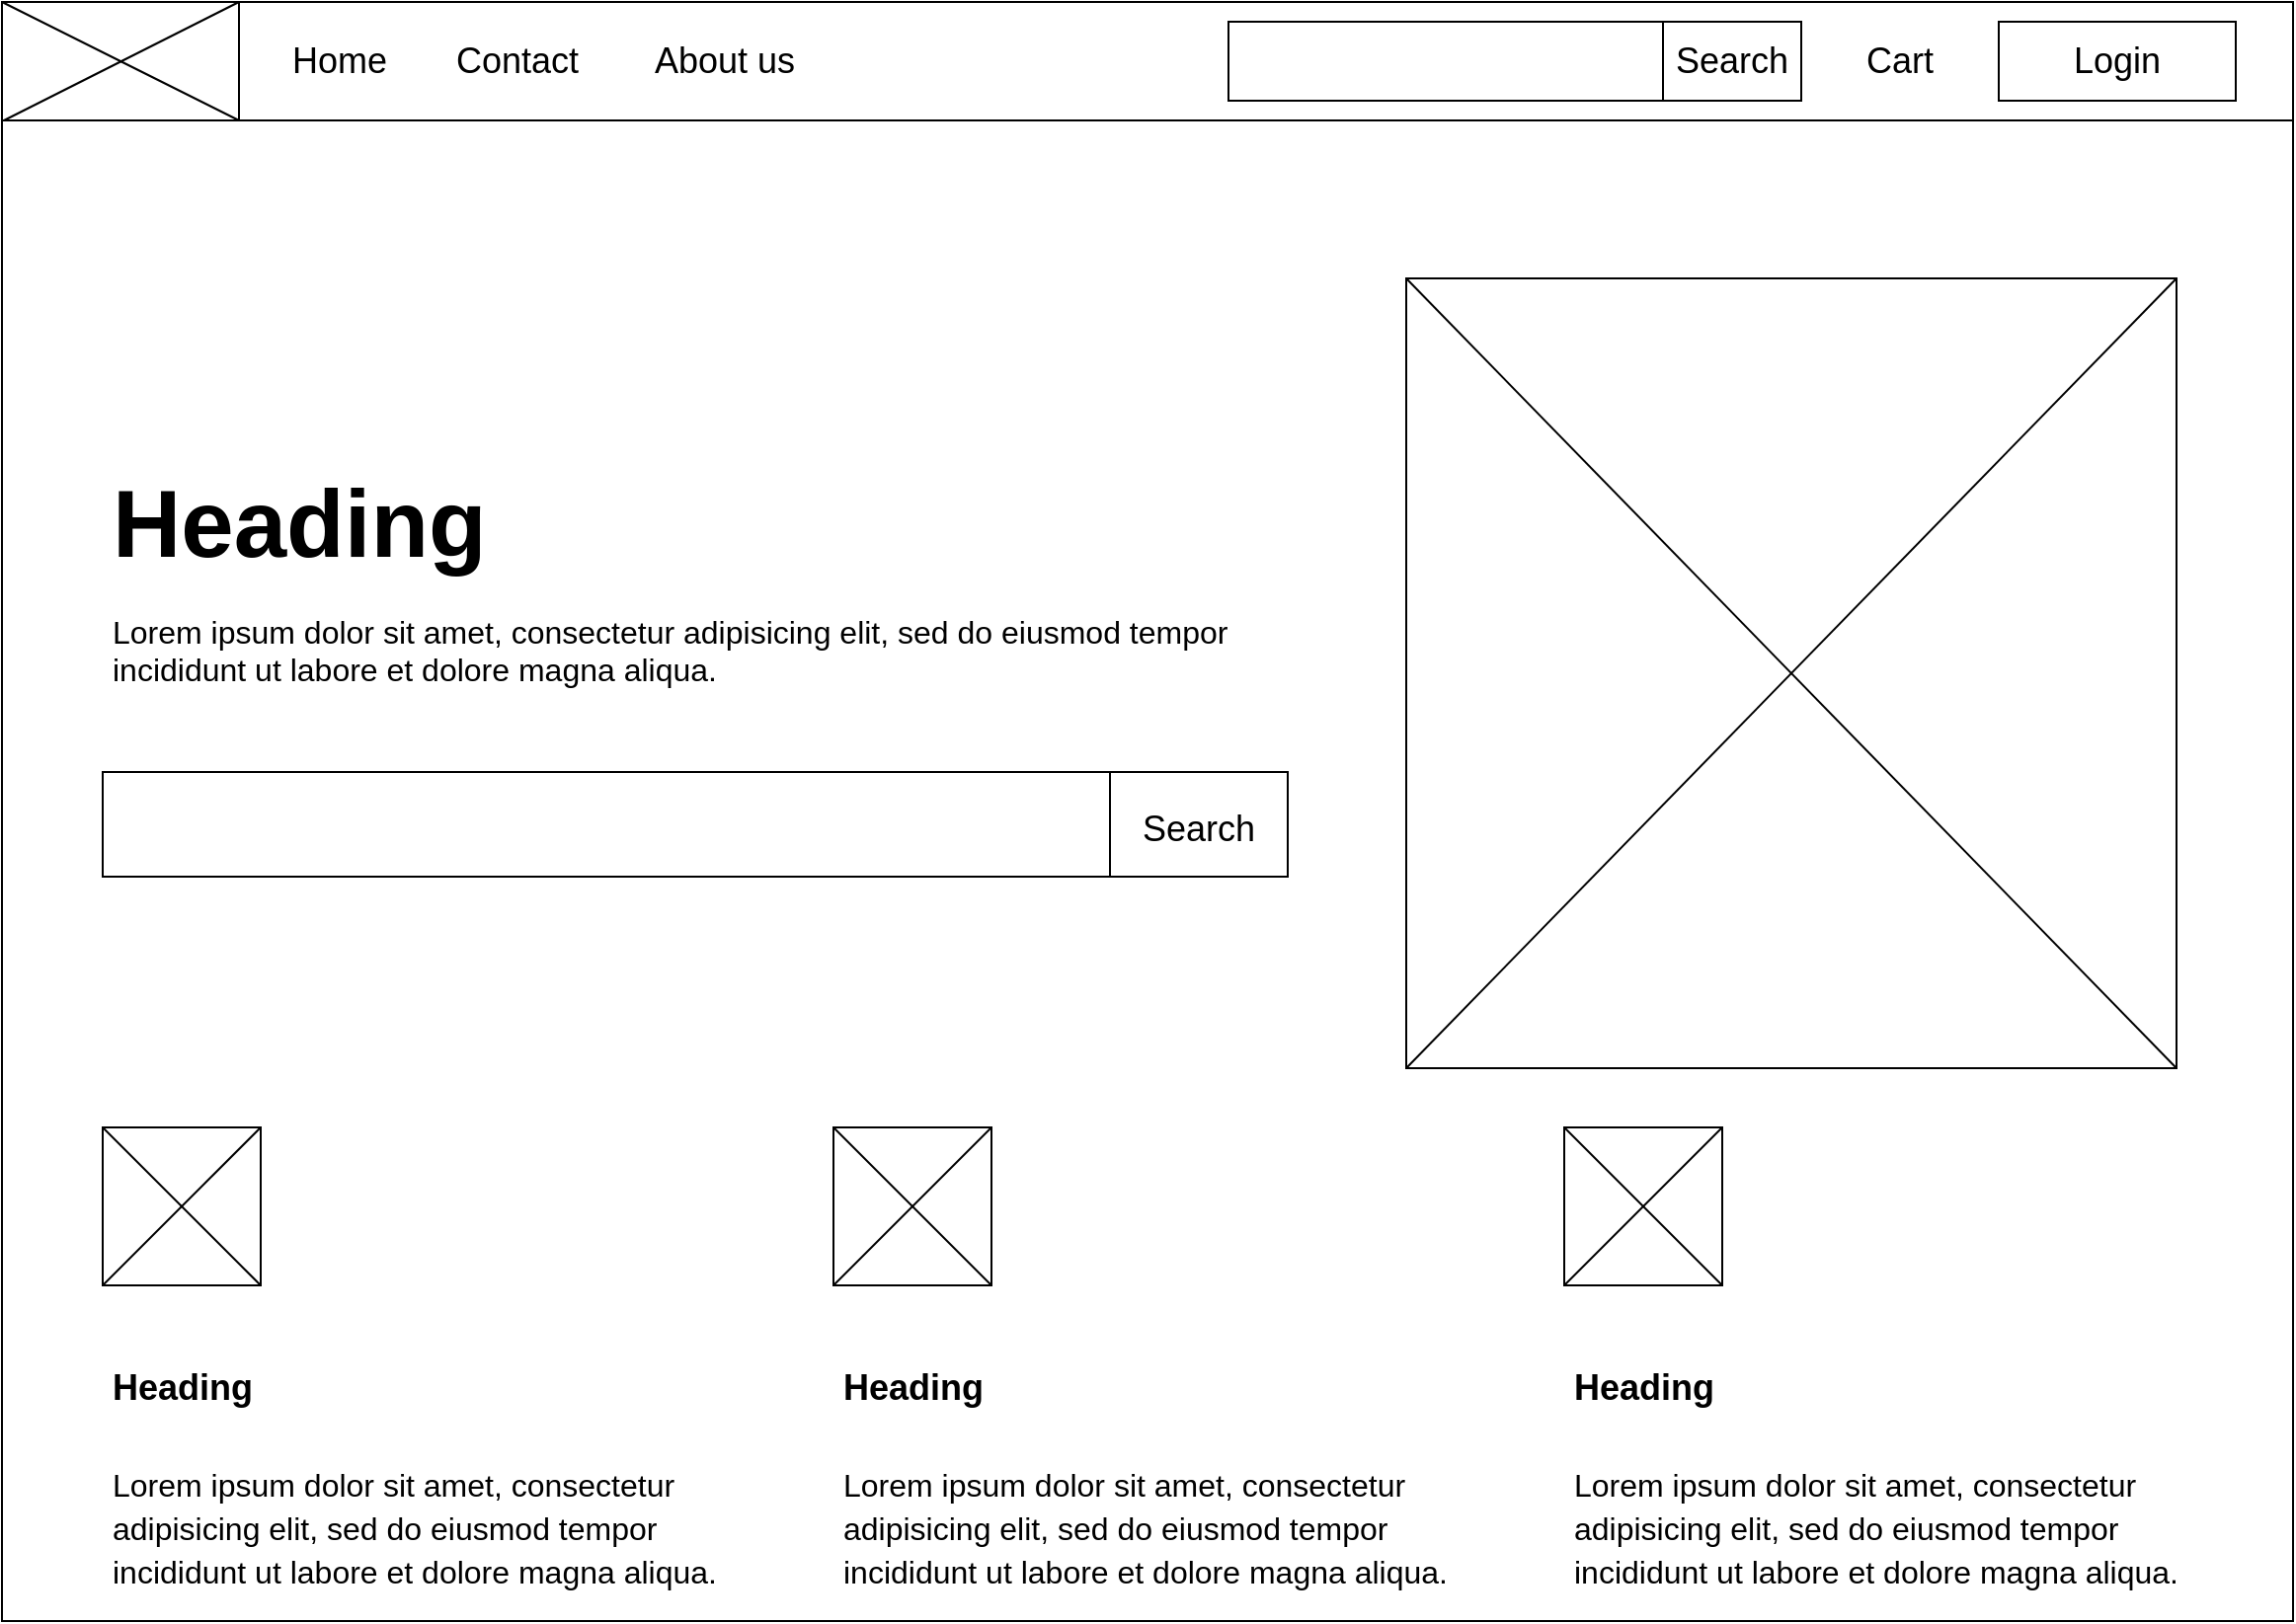<mxfile version="16.5.1" type="device"><diagram id="-jmMDqyjU1AFBZjA5C-O" name="Page-1"><mxGraphModel dx="1296" dy="1206" grid="1" gridSize="10" guides="1" tooltips="1" connect="1" arrows="1" fold="1" page="1" pageScale="1" pageWidth="1169" pageHeight="827" math="0" shadow="0"><root><mxCell id="0"/><mxCell id="1" parent="0"/><mxCell id="rntFweMXJMSgPCYtS-t_-2" value="" style="rounded=0;whiteSpace=wrap;html=1;" vertex="1" parent="1"><mxGeometry x="9" width="1160" height="820" as="geometry"/></mxCell><mxCell id="rntFweMXJMSgPCYtS-t_-3" value="" style="rounded=0;whiteSpace=wrap;html=1;" vertex="1" parent="1"><mxGeometry x="9" width="1160" height="60" as="geometry"/></mxCell><mxCell id="rntFweMXJMSgPCYtS-t_-4" value="" style="rounded=0;whiteSpace=wrap;html=1;" vertex="1" parent="1"><mxGeometry x="720" y="140" width="390" height="400" as="geometry"/></mxCell><mxCell id="rntFweMXJMSgPCYtS-t_-5" value="" style="endArrow=none;html=1;rounded=0;entryX=1;entryY=0;entryDx=0;entryDy=0;exitX=0;exitY=1;exitDx=0;exitDy=0;" edge="1" parent="1" source="rntFweMXJMSgPCYtS-t_-4" target="rntFweMXJMSgPCYtS-t_-4"><mxGeometry width="50" height="50" relative="1" as="geometry"><mxPoint x="800" y="450" as="sourcePoint"/><mxPoint x="850" y="400" as="targetPoint"/></mxGeometry></mxCell><mxCell id="rntFweMXJMSgPCYtS-t_-6" value="" style="endArrow=none;html=1;rounded=0;entryX=1;entryY=1;entryDx=0;entryDy=0;exitX=0;exitY=0;exitDx=0;exitDy=0;" edge="1" parent="1" source="rntFweMXJMSgPCYtS-t_-4" target="rntFweMXJMSgPCYtS-t_-4"><mxGeometry width="50" height="50" relative="1" as="geometry"><mxPoint x="730" y="550" as="sourcePoint"/><mxPoint x="1120" y="160.4" as="targetPoint"/></mxGeometry></mxCell><mxCell id="rntFweMXJMSgPCYtS-t_-7" value="&lt;h1&gt;&lt;font style=&quot;font-size: 48px&quot;&gt;Heading&lt;/font&gt;&lt;/h1&gt;&lt;p&gt;&lt;font size=&quot;3&quot;&gt;Lorem ipsum dolor sit amet, consectetur adipisicing elit, sed do eiusmod tempor incididunt ut labore et dolore magna aliqua.&lt;/font&gt;&lt;/p&gt;" style="text;html=1;strokeColor=none;fillColor=none;spacing=5;spacingTop=-20;whiteSpace=wrap;overflow=hidden;rounded=0;" vertex="1" parent="1"><mxGeometry x="60" y="230" width="600" height="130" as="geometry"/></mxCell><mxCell id="rntFweMXJMSgPCYtS-t_-8" value="" style="rounded=0;whiteSpace=wrap;html=1;fontSize=48;" vertex="1" parent="1"><mxGeometry x="60" y="390" width="600" height="53" as="geometry"/></mxCell><mxCell id="rntFweMXJMSgPCYtS-t_-9" value="" style="rounded=0;whiteSpace=wrap;html=1;fontSize=48;" vertex="1" parent="1"><mxGeometry x="570" y="390" width="90" height="53" as="geometry"/></mxCell><mxCell id="rntFweMXJMSgPCYtS-t_-10" value="&lt;font style=&quot;font-size: 18px&quot;&gt;Search&lt;/font&gt;" style="text;html=1;strokeColor=none;fillColor=none;align=center;verticalAlign=middle;whiteSpace=wrap;rounded=0;fontSize=24;" vertex="1" parent="1"><mxGeometry x="585" y="401.5" width="60" height="30" as="geometry"/></mxCell><mxCell id="rntFweMXJMSgPCYtS-t_-11" value="Home" style="text;html=1;strokeColor=none;fillColor=none;align=center;verticalAlign=middle;whiteSpace=wrap;rounded=0;fontSize=18;" vertex="1" parent="1"><mxGeometry x="150" y="15" width="60" height="30" as="geometry"/></mxCell><mxCell id="rntFweMXJMSgPCYtS-t_-12" value="" style="rounded=0;whiteSpace=wrap;html=1;fontSize=18;" vertex="1" parent="1"><mxGeometry x="9" width="120" height="60" as="geometry"/></mxCell><mxCell id="rntFweMXJMSgPCYtS-t_-13" value="" style="endArrow=none;html=1;rounded=0;fontSize=18;entryX=0;entryY=0;entryDx=0;entryDy=0;exitX=1;exitY=1;exitDx=0;exitDy=0;" edge="1" parent="1" source="rntFweMXJMSgPCYtS-t_-12" target="rntFweMXJMSgPCYtS-t_-12"><mxGeometry width="50" height="50" relative="1" as="geometry"><mxPoint x="120" y="200" as="sourcePoint"/><mxPoint x="170" y="150" as="targetPoint"/></mxGeometry></mxCell><mxCell id="rntFweMXJMSgPCYtS-t_-14" value="" style="endArrow=none;html=1;rounded=0;fontSize=18;exitX=1;exitY=0;exitDx=0;exitDy=0;" edge="1" parent="1" source="rntFweMXJMSgPCYtS-t_-12"><mxGeometry width="50" height="50" relative="1" as="geometry"><mxPoint x="139" y="70" as="sourcePoint"/><mxPoint x="10" y="60" as="targetPoint"/></mxGeometry></mxCell><mxCell id="rntFweMXJMSgPCYtS-t_-15" value="Contact" style="text;html=1;strokeColor=none;fillColor=none;align=center;verticalAlign=middle;whiteSpace=wrap;rounded=0;fontSize=18;" vertex="1" parent="1"><mxGeometry x="240" y="15" width="60" height="30" as="geometry"/></mxCell><mxCell id="rntFweMXJMSgPCYtS-t_-16" value="About us" style="text;html=1;strokeColor=none;fillColor=none;align=center;verticalAlign=middle;whiteSpace=wrap;rounded=0;fontSize=18;" vertex="1" parent="1"><mxGeometry x="320" y="15" width="110" height="30" as="geometry"/></mxCell><mxCell id="rntFweMXJMSgPCYtS-t_-17" value="Login" style="rounded=0;whiteSpace=wrap;html=1;fontSize=18;" vertex="1" parent="1"><mxGeometry x="1020" y="10" width="120" height="40" as="geometry"/></mxCell><mxCell id="rntFweMXJMSgPCYtS-t_-18" value="Cart" style="text;html=1;strokeColor=none;fillColor=none;align=center;verticalAlign=middle;whiteSpace=wrap;rounded=0;fontSize=18;" vertex="1" parent="1"><mxGeometry x="940" y="15" width="60" height="30" as="geometry"/></mxCell><mxCell id="rntFweMXJMSgPCYtS-t_-20" value="" style="rounded=0;whiteSpace=wrap;html=1;fontSize=18;" vertex="1" parent="1"><mxGeometry x="630" y="10" width="290" height="40" as="geometry"/></mxCell><mxCell id="rntFweMXJMSgPCYtS-t_-21" value="" style="rounded=0;whiteSpace=wrap;html=1;fontSize=18;" vertex="1" parent="1"><mxGeometry x="850" y="10" width="70" height="40" as="geometry"/></mxCell><mxCell id="rntFweMXJMSgPCYtS-t_-22" value="Search" style="text;html=1;strokeColor=none;fillColor=none;align=center;verticalAlign=middle;whiteSpace=wrap;rounded=0;fontSize=18;" vertex="1" parent="1"><mxGeometry x="855" y="15" width="60" height="30" as="geometry"/></mxCell><mxCell id="rntFweMXJMSgPCYtS-t_-23" value="" style="whiteSpace=wrap;html=1;aspect=fixed;fontSize=18;" vertex="1" parent="1"><mxGeometry x="60" y="570" width="80" height="80" as="geometry"/></mxCell><mxCell id="rntFweMXJMSgPCYtS-t_-24" value="" style="endArrow=none;html=1;rounded=0;fontSize=18;entryX=1;entryY=0;entryDx=0;entryDy=0;exitX=0;exitY=1;exitDx=0;exitDy=0;" edge="1" parent="1" source="rntFweMXJMSgPCYtS-t_-23" target="rntFweMXJMSgPCYtS-t_-23"><mxGeometry width="50" height="50" relative="1" as="geometry"><mxPoint x="320" y="660" as="sourcePoint"/><mxPoint x="370" y="610" as="targetPoint"/></mxGeometry></mxCell><mxCell id="rntFweMXJMSgPCYtS-t_-25" value="" style="endArrow=none;html=1;rounded=0;fontSize=18;entryX=0;entryY=0;entryDx=0;entryDy=0;exitX=1;exitY=1;exitDx=0;exitDy=0;" edge="1" parent="1" source="rntFweMXJMSgPCYtS-t_-23" target="rntFweMXJMSgPCYtS-t_-23"><mxGeometry width="50" height="50" relative="1" as="geometry"><mxPoint x="80" y="660" as="sourcePoint"/><mxPoint x="160" y="580" as="targetPoint"/></mxGeometry></mxCell><mxCell id="rntFweMXJMSgPCYtS-t_-26" value="&lt;h1&gt;&lt;font style=&quot;font-size: 18px&quot;&gt;Heading&lt;/font&gt;&lt;/h1&gt;&lt;p&gt;&lt;font size=&quot;3&quot;&gt;Lorem ipsum dolor sit amet, consectetur adipisicing elit, sed do eiusmod tempor incididunt ut labore et dolore magna aliqua.&lt;/font&gt;&lt;/p&gt;" style="text;html=1;strokeColor=none;fillColor=none;spacing=5;spacingTop=-20;whiteSpace=wrap;overflow=hidden;rounded=0;fontSize=18;" vertex="1" parent="1"><mxGeometry x="60" y="660" width="340" height="150" as="geometry"/></mxCell><mxCell id="rntFweMXJMSgPCYtS-t_-27" value="" style="whiteSpace=wrap;html=1;aspect=fixed;fontSize=18;" vertex="1" parent="1"><mxGeometry x="430" y="570" width="80" height="80" as="geometry"/></mxCell><mxCell id="rntFweMXJMSgPCYtS-t_-28" value="" style="endArrow=none;html=1;rounded=0;fontSize=18;entryX=1;entryY=0;entryDx=0;entryDy=0;exitX=0;exitY=1;exitDx=0;exitDy=0;" edge="1" parent="1" source="rntFweMXJMSgPCYtS-t_-27" target="rntFweMXJMSgPCYtS-t_-27"><mxGeometry width="50" height="50" relative="1" as="geometry"><mxPoint x="690" y="660" as="sourcePoint"/><mxPoint x="740" y="610" as="targetPoint"/></mxGeometry></mxCell><mxCell id="rntFweMXJMSgPCYtS-t_-29" value="" style="endArrow=none;html=1;rounded=0;fontSize=18;entryX=0;entryY=0;entryDx=0;entryDy=0;exitX=1;exitY=1;exitDx=0;exitDy=0;" edge="1" parent="1" source="rntFweMXJMSgPCYtS-t_-27" target="rntFweMXJMSgPCYtS-t_-27"><mxGeometry width="50" height="50" relative="1" as="geometry"><mxPoint x="450" y="660" as="sourcePoint"/><mxPoint x="530" y="580" as="targetPoint"/></mxGeometry></mxCell><mxCell id="rntFweMXJMSgPCYtS-t_-30" value="&lt;h1&gt;&lt;font style=&quot;font-size: 18px&quot;&gt;Heading&lt;/font&gt;&lt;/h1&gt;&lt;p&gt;&lt;font size=&quot;3&quot;&gt;Lorem ipsum dolor sit amet, consectetur adipisicing elit, sed do eiusmod tempor incididunt ut labore et dolore magna aliqua.&lt;/font&gt;&lt;/p&gt;" style="text;html=1;strokeColor=none;fillColor=none;spacing=5;spacingTop=-20;whiteSpace=wrap;overflow=hidden;rounded=0;fontSize=18;" vertex="1" parent="1"><mxGeometry x="430" y="660" width="340" height="150" as="geometry"/></mxCell><mxCell id="rntFweMXJMSgPCYtS-t_-31" value="" style="whiteSpace=wrap;html=1;aspect=fixed;fontSize=18;" vertex="1" parent="1"><mxGeometry x="800" y="570" width="80" height="80" as="geometry"/></mxCell><mxCell id="rntFweMXJMSgPCYtS-t_-32" value="" style="endArrow=none;html=1;rounded=0;fontSize=18;entryX=1;entryY=0;entryDx=0;entryDy=0;exitX=0;exitY=1;exitDx=0;exitDy=0;" edge="1" parent="1" source="rntFweMXJMSgPCYtS-t_-31" target="rntFweMXJMSgPCYtS-t_-31"><mxGeometry width="50" height="50" relative="1" as="geometry"><mxPoint x="1060" y="660" as="sourcePoint"/><mxPoint x="1110" y="610" as="targetPoint"/></mxGeometry></mxCell><mxCell id="rntFweMXJMSgPCYtS-t_-33" value="" style="endArrow=none;html=1;rounded=0;fontSize=18;entryX=0;entryY=0;entryDx=0;entryDy=0;exitX=1;exitY=1;exitDx=0;exitDy=0;" edge="1" parent="1" source="rntFweMXJMSgPCYtS-t_-31" target="rntFweMXJMSgPCYtS-t_-31"><mxGeometry width="50" height="50" relative="1" as="geometry"><mxPoint x="820" y="660" as="sourcePoint"/><mxPoint x="900" y="580" as="targetPoint"/></mxGeometry></mxCell><mxCell id="rntFweMXJMSgPCYtS-t_-34" value="&lt;h1&gt;&lt;font style=&quot;font-size: 18px&quot;&gt;Heading&lt;/font&gt;&lt;/h1&gt;&lt;p&gt;&lt;font size=&quot;3&quot;&gt;Lorem ipsum dolor sit amet, consectetur adipisicing elit, sed do eiusmod tempor incididunt ut labore et dolore magna aliqua.&lt;/font&gt;&lt;/p&gt;" style="text;html=1;strokeColor=none;fillColor=none;spacing=5;spacingTop=-20;whiteSpace=wrap;overflow=hidden;rounded=0;fontSize=18;" vertex="1" parent="1"><mxGeometry x="800" y="660" width="340" height="150" as="geometry"/></mxCell></root></mxGraphModel></diagram></mxfile>